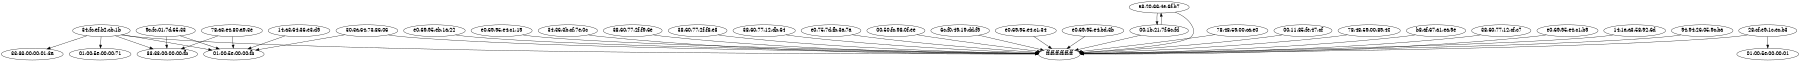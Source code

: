 digraph world {
size="12";
	"38:60:77:2f:f9:6e" -> "ff:ff:ff:ff:ff:ff";
	"38:60:77:2f:f8:e8" -> "ff:ff:ff:ff:ff:ff";
	"34:fc:ef:b2:cb:1b" -> "33:33:00:00:00:fb";
	"38:60:77:12:db:64" -> "ff:ff:ff:ff:ff:ff";
	"e0:75:7d:fb:3a:7a" -> "ff:ff:ff:ff:ff:ff";
	"00:50:fc:98:0f:ee" -> "ff:ff:ff:ff:ff:ff";
	"34:fc:ef:b2:cb:1b" -> "33:33:00:00:01:3a";
	"34:fc:ef:b2:cb:1b" -> "01:00:5e:00:00:fb";
	"6c:f0:49:19:dd:f9" -> "ff:ff:ff:ff:ff:ff";
	"28:cf:e9:1c:ec:b3" -> "01:00:5e:00:00:01";
	"e0:69:95:e4:c1:34" -> "ff:ff:ff:ff:ff:ff";
	"34:fc:ef:b2:cb:1b" -> "ff:ff:ff:ff:ff:ff";
	"e0:69:95:e4:bd:3b" -> "ff:ff:ff:ff:ff:ff";
	"a8:20:66:4e:6f:b7" -> "ff:ff:ff:ff:ff:ff";
	"00:1b:21:7f:6c:fd" -> "ff:ff:ff:ff:ff:ff";
	"78:a3:e4:80:a9:3e" -> "33:33:00:00:00:fb";
	"78:48:59:00:ca:e0" -> "ff:ff:ff:ff:ff:ff";
	"28:cf:e9:1c:ec:b3" -> "ff:ff:ff:ff:ff:ff";
	"00:11:85:fe:47:cf" -> "ff:ff:ff:ff:ff:ff";
	"a8:20:66:4e:6f:b7" -> "00:1b:21:7f:6c:fd";
	"78:48:59:00:89:40" -> "ff:ff:ff:ff:ff:ff";
	"30:3a:64:73:86:06" -> "ff:ff:ff:ff:ff:ff";
	"b8:af:67:a1:ea:9e" -> "ff:ff:ff:ff:ff:ff";
	"38:60:77:12:cf:c7" -> "ff:ff:ff:ff:ff:ff";
	"e0:69:95:e4:c1:b9" -> "ff:ff:ff:ff:ff:ff";
	"14:1a:a3:58:92:6d" -> "ff:ff:ff:ff:ff:ff";
	"00:1b:21:7f:6c:fd" -> "a8:20:66:4e:6f:b7";
	"94:94:26:05:9c:ba" -> "ff:ff:ff:ff:ff:ff";
	"e0:69:95:eb:1a:22" -> "ff:ff:ff:ff:ff:ff";
	"9c:fc:01:7d:65:33" -> "33:33:00:00:00:fb";
	"78:a3:e4:80:a9:3e" -> "01:00:5e:00:00:fb";
	"9c:fc:01:7d:65:33" -> "01:00:5e:00:00:fb";
	"e0:69:95:e4:c1:19" -> "ff:ff:ff:ff:ff:ff";
	"30:3a:64:73:86:06" -> "01:00:5e:00:00:fb";
	"14:a3:64:36:e3:d9" -> "01:00:5e:00:00:fb";
	"34:36:3b:cf:7e:0c" -> "ff:ff:ff:ff:ff:ff";
	"34:fc:ef:b2:cb:1b" -> "01:00:5e:00:00:71";
}
